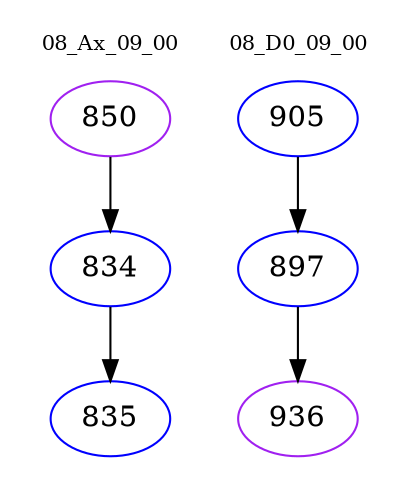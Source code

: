 digraph{
subgraph cluster_0 {
color = white
label = "08_Ax_09_00";
fontsize=10;
T0_850 [label="850", color="purple"]
T0_850 -> T0_834 [color="black"]
T0_834 [label="834", color="blue"]
T0_834 -> T0_835 [color="black"]
T0_835 [label="835", color="blue"]
}
subgraph cluster_1 {
color = white
label = "08_D0_09_00";
fontsize=10;
T1_905 [label="905", color="blue"]
T1_905 -> T1_897 [color="black"]
T1_897 [label="897", color="blue"]
T1_897 -> T1_936 [color="black"]
T1_936 [label="936", color="purple"]
}
}
